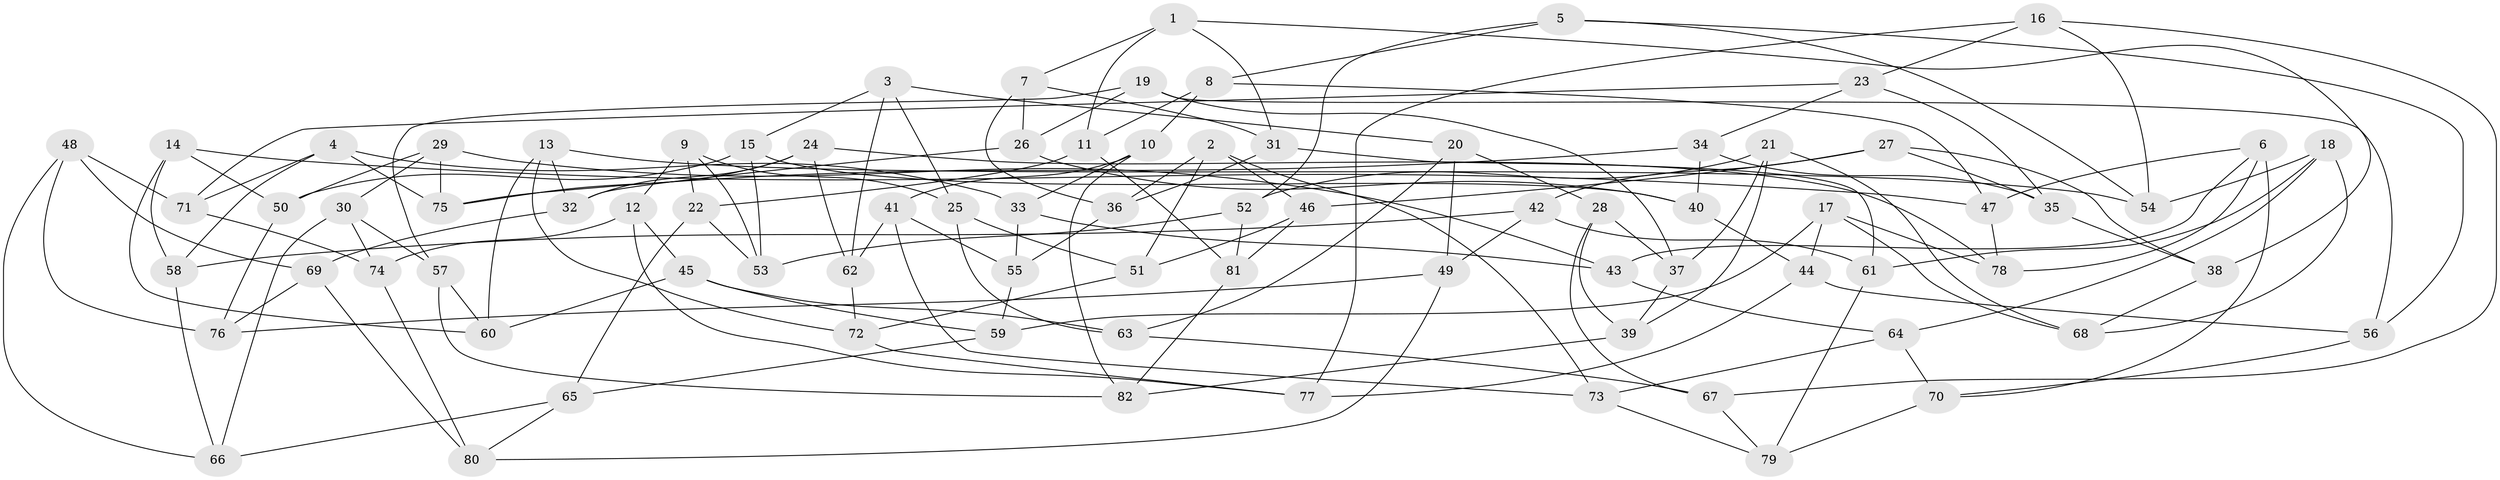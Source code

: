 // coarse degree distribution, {4: 0.5087719298245614, 3: 0.03508771929824561, 6: 0.3684210526315789, 5: 0.07017543859649122, 2: 0.017543859649122806}
// Generated by graph-tools (version 1.1) at 2025/24/03/03/25 07:24:26]
// undirected, 82 vertices, 164 edges
graph export_dot {
graph [start="1"]
  node [color=gray90,style=filled];
  1;
  2;
  3;
  4;
  5;
  6;
  7;
  8;
  9;
  10;
  11;
  12;
  13;
  14;
  15;
  16;
  17;
  18;
  19;
  20;
  21;
  22;
  23;
  24;
  25;
  26;
  27;
  28;
  29;
  30;
  31;
  32;
  33;
  34;
  35;
  36;
  37;
  38;
  39;
  40;
  41;
  42;
  43;
  44;
  45;
  46;
  47;
  48;
  49;
  50;
  51;
  52;
  53;
  54;
  55;
  56;
  57;
  58;
  59;
  60;
  61;
  62;
  63;
  64;
  65;
  66;
  67;
  68;
  69;
  70;
  71;
  72;
  73;
  74;
  75;
  76;
  77;
  78;
  79;
  80;
  81;
  82;
  1 -- 11;
  1 -- 31;
  1 -- 7;
  1 -- 38;
  2 -- 51;
  2 -- 73;
  2 -- 36;
  2 -- 46;
  3 -- 15;
  3 -- 25;
  3 -- 62;
  3 -- 20;
  4 -- 75;
  4 -- 71;
  4 -- 58;
  4 -- 33;
  5 -- 8;
  5 -- 54;
  5 -- 52;
  5 -- 56;
  6 -- 78;
  6 -- 43;
  6 -- 47;
  6 -- 70;
  7 -- 26;
  7 -- 36;
  7 -- 31;
  8 -- 10;
  8 -- 47;
  8 -- 11;
  9 -- 53;
  9 -- 25;
  9 -- 12;
  9 -- 22;
  10 -- 41;
  10 -- 82;
  10 -- 33;
  11 -- 22;
  11 -- 81;
  12 -- 74;
  12 -- 77;
  12 -- 45;
  13 -- 54;
  13 -- 72;
  13 -- 32;
  13 -- 60;
  14 -- 60;
  14 -- 47;
  14 -- 58;
  14 -- 50;
  15 -- 40;
  15 -- 50;
  15 -- 53;
  16 -- 54;
  16 -- 67;
  16 -- 77;
  16 -- 23;
  17 -- 68;
  17 -- 59;
  17 -- 44;
  17 -- 78;
  18 -- 68;
  18 -- 54;
  18 -- 64;
  18 -- 61;
  19 -- 37;
  19 -- 57;
  19 -- 56;
  19 -- 26;
  20 -- 63;
  20 -- 28;
  20 -- 49;
  21 -- 52;
  21 -- 39;
  21 -- 37;
  21 -- 68;
  22 -- 65;
  22 -- 53;
  23 -- 71;
  23 -- 34;
  23 -- 35;
  24 -- 75;
  24 -- 78;
  24 -- 32;
  24 -- 62;
  25 -- 51;
  25 -- 63;
  26 -- 32;
  26 -- 40;
  27 -- 42;
  27 -- 46;
  27 -- 35;
  27 -- 38;
  28 -- 67;
  28 -- 37;
  28 -- 39;
  29 -- 43;
  29 -- 75;
  29 -- 50;
  29 -- 30;
  30 -- 57;
  30 -- 74;
  30 -- 66;
  31 -- 36;
  31 -- 61;
  32 -- 69;
  33 -- 55;
  33 -- 43;
  34 -- 75;
  34 -- 35;
  34 -- 40;
  35 -- 38;
  36 -- 55;
  37 -- 39;
  38 -- 68;
  39 -- 82;
  40 -- 44;
  41 -- 62;
  41 -- 73;
  41 -- 55;
  42 -- 49;
  42 -- 58;
  42 -- 61;
  43 -- 64;
  44 -- 77;
  44 -- 56;
  45 -- 63;
  45 -- 59;
  45 -- 60;
  46 -- 81;
  46 -- 51;
  47 -- 78;
  48 -- 66;
  48 -- 69;
  48 -- 71;
  48 -- 76;
  49 -- 80;
  49 -- 76;
  50 -- 76;
  51 -- 72;
  52 -- 81;
  52 -- 53;
  55 -- 59;
  56 -- 70;
  57 -- 60;
  57 -- 82;
  58 -- 66;
  59 -- 65;
  61 -- 79;
  62 -- 72;
  63 -- 67;
  64 -- 70;
  64 -- 73;
  65 -- 80;
  65 -- 66;
  67 -- 79;
  69 -- 80;
  69 -- 76;
  70 -- 79;
  71 -- 74;
  72 -- 77;
  73 -- 79;
  74 -- 80;
  81 -- 82;
}
